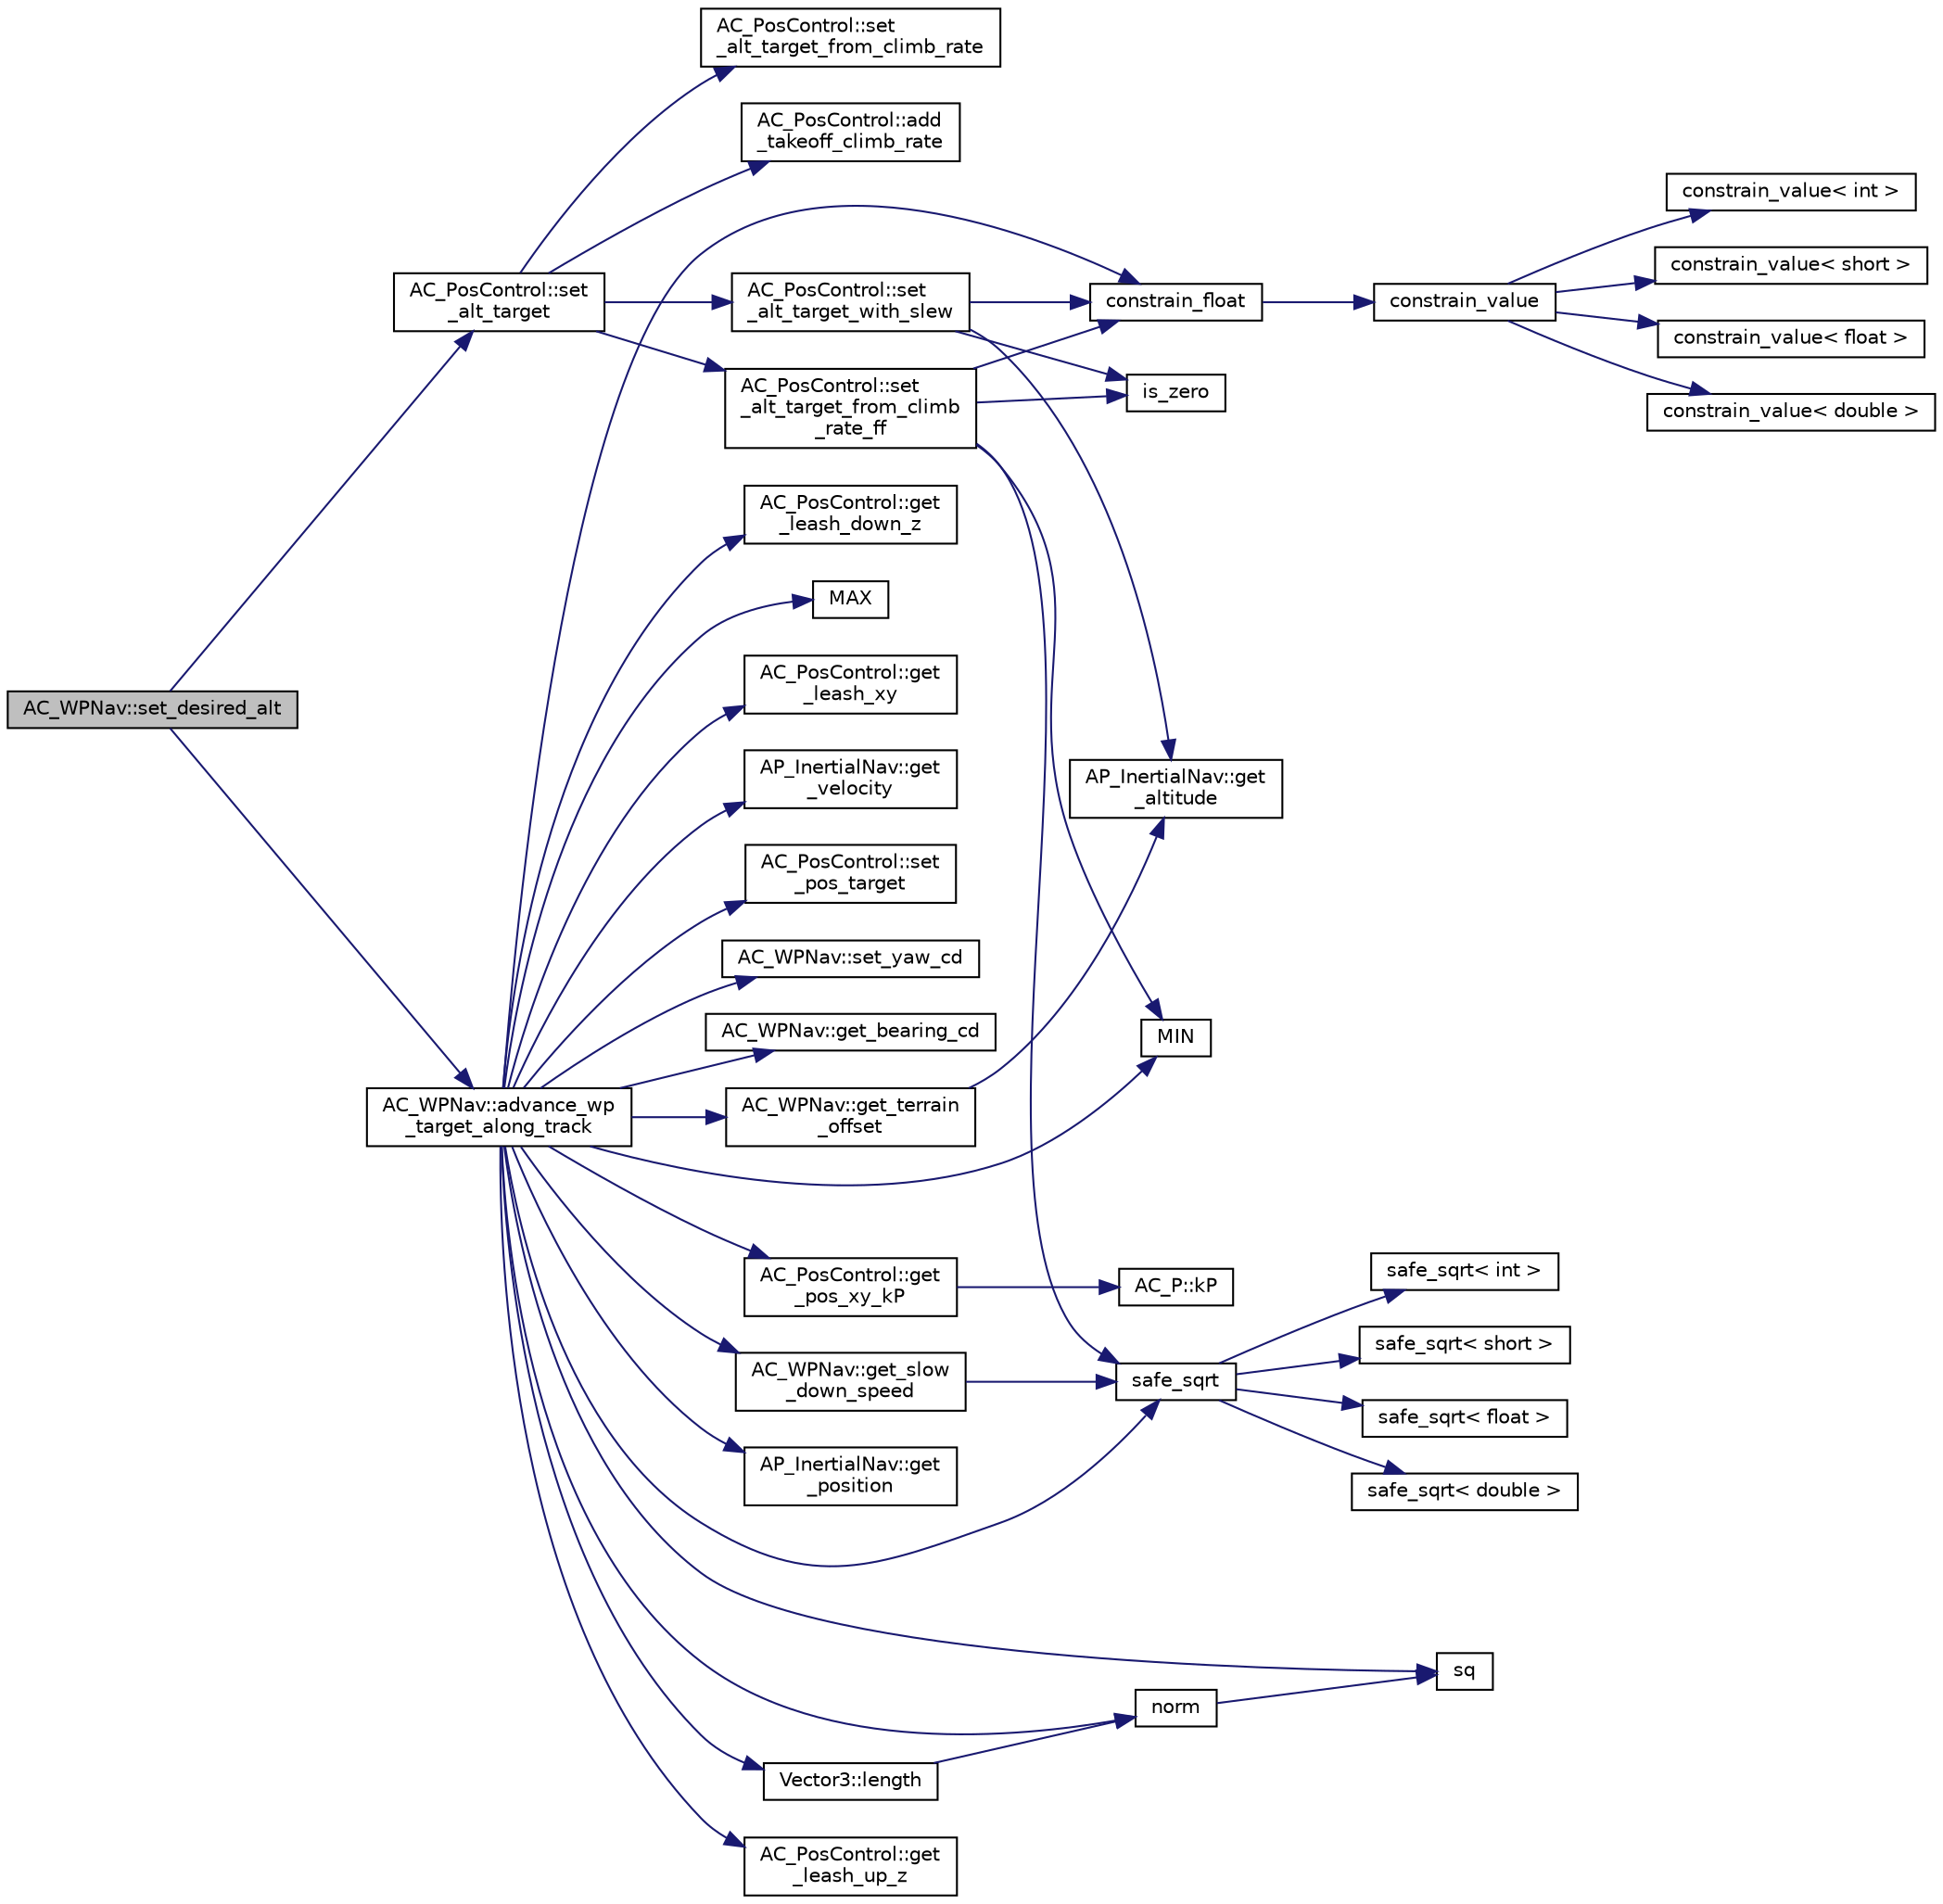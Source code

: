 digraph "AC_WPNav::set_desired_alt"
{
 // INTERACTIVE_SVG=YES
  edge [fontname="Helvetica",fontsize="10",labelfontname="Helvetica",labelfontsize="10"];
  node [fontname="Helvetica",fontsize="10",shape=record];
  rankdir="LR";
  Node1 [label="AC_WPNav::set_desired_alt",height=0.2,width=0.4,color="black", fillcolor="grey75", style="filled", fontcolor="black"];
  Node1 -> Node2 [color="midnightblue",fontsize="10",style="solid",fontname="Helvetica"];
  Node2 [label="AC_PosControl::set\l_alt_target",height=0.2,width=0.4,color="black", fillcolor="white", style="filled",URL="$classAC__PosControl.html#a4ba57bbeb61365135b713ed19b5aba35",tooltip="set_alt_target - set altitude target in cm above home "];
  Node2 -> Node3 [color="midnightblue",fontsize="10",style="solid",fontname="Helvetica"];
  Node3 [label="AC_PosControl::set\l_alt_target_with_slew",height=0.2,width=0.4,color="black", fillcolor="white", style="filled",URL="$classAC__PosControl.html#abdf36318a7f50bebb43db11450dcbb1b"];
  Node3 -> Node4 [color="midnightblue",fontsize="10",style="solid",fontname="Helvetica"];
  Node4 [label="is_zero",height=0.2,width=0.4,color="black", fillcolor="white", style="filled",URL="$AP__Math_8h.html#a2a12cce483e9b870da70d30406d82c60"];
  Node3 -> Node5 [color="midnightblue",fontsize="10",style="solid",fontname="Helvetica"];
  Node5 [label="constrain_float",height=0.2,width=0.4,color="black", fillcolor="white", style="filled",URL="$AP__Math_8h.html#ad525609d9dba6ffa556a0fbf08a3f9b4"];
  Node5 -> Node6 [color="midnightblue",fontsize="10",style="solid",fontname="Helvetica"];
  Node6 [label="constrain_value",height=0.2,width=0.4,color="black", fillcolor="white", style="filled",URL="$AP__Math_8h.html#a20e8f8671c282c69c1954652b6d61585"];
  Node6 -> Node7 [color="midnightblue",fontsize="10",style="solid",fontname="Helvetica"];
  Node7 [label="constrain_value\< int \>",height=0.2,width=0.4,color="black", fillcolor="white", style="filled",URL="$AP__Math_8cpp.html#a37e8e901754cb9c8e53a8e3030c82c50"];
  Node6 -> Node8 [color="midnightblue",fontsize="10",style="solid",fontname="Helvetica"];
  Node8 [label="constrain_value\< short \>",height=0.2,width=0.4,color="black", fillcolor="white", style="filled",URL="$AP__Math_8cpp.html#afdbe107ec1987d318a6347816fbf2b89"];
  Node6 -> Node9 [color="midnightblue",fontsize="10",style="solid",fontname="Helvetica"];
  Node9 [label="constrain_value\< float \>",height=0.2,width=0.4,color="black", fillcolor="white", style="filled",URL="$AP__Math_8cpp.html#ae6c621670c214da687de21d4e3a92587"];
  Node6 -> Node10 [color="midnightblue",fontsize="10",style="solid",fontname="Helvetica"];
  Node10 [label="constrain_value\< double \>",height=0.2,width=0.4,color="black", fillcolor="white", style="filled",URL="$AP__Math_8cpp.html#afe3990b00e9abc43fa97dfaf8e32f5c4"];
  Node3 -> Node11 [color="midnightblue",fontsize="10",style="solid",fontname="Helvetica"];
  Node11 [label="AP_InertialNav::get\l_altitude",height=0.2,width=0.4,color="black", fillcolor="white", style="filled",URL="$classAP__InertialNav.html#ac47da3c171cdcaabb4bc3a2749762461"];
  Node2 -> Node12 [color="midnightblue",fontsize="10",style="solid",fontname="Helvetica"];
  Node12 [label="AC_PosControl::set\l_alt_target_from_climb_rate",height=0.2,width=0.4,color="black", fillcolor="white", style="filled",URL="$classAC__PosControl.html#aeb1a00e1e1eba467a1fb6aec60c2a03d"];
  Node2 -> Node13 [color="midnightblue",fontsize="10",style="solid",fontname="Helvetica"];
  Node13 [label="AC_PosControl::set\l_alt_target_from_climb\l_rate_ff",height=0.2,width=0.4,color="black", fillcolor="white", style="filled",URL="$classAC__PosControl.html#ab155864e4b4d10d2542d2444c2156ff0"];
  Node13 -> Node4 [color="midnightblue",fontsize="10",style="solid",fontname="Helvetica"];
  Node13 -> Node5 [color="midnightblue",fontsize="10",style="solid",fontname="Helvetica"];
  Node13 -> Node14 [color="midnightblue",fontsize="10",style="solid",fontname="Helvetica"];
  Node14 [label="MIN",height=0.2,width=0.4,color="black", fillcolor="white", style="filled",URL="$AP__Math_8h.html#a6b187a3fa1e9f663e89175e7e8e213d6"];
  Node13 -> Node15 [color="midnightblue",fontsize="10",style="solid",fontname="Helvetica"];
  Node15 [label="safe_sqrt",height=0.2,width=0.4,color="black", fillcolor="white", style="filled",URL="$AP__Math_8cpp.html#ac89eb1832d8e4d67fcf1ac07e3c25184"];
  Node15 -> Node16 [color="midnightblue",fontsize="10",style="solid",fontname="Helvetica"];
  Node16 [label="safe_sqrt\< int \>",height=0.2,width=0.4,color="black", fillcolor="white", style="filled",URL="$AP__Math_8cpp.html#aa5cb9421d48def32eb7574adb1b152b0"];
  Node15 -> Node17 [color="midnightblue",fontsize="10",style="solid",fontname="Helvetica"];
  Node17 [label="safe_sqrt\< short \>",height=0.2,width=0.4,color="black", fillcolor="white", style="filled",URL="$AP__Math_8cpp.html#a6952300e3d03222491051d674312b67d"];
  Node15 -> Node18 [color="midnightblue",fontsize="10",style="solid",fontname="Helvetica"];
  Node18 [label="safe_sqrt\< float \>",height=0.2,width=0.4,color="black", fillcolor="white", style="filled",URL="$AP__Math_8cpp.html#a40ae6cfccff676d9d2ff57e2e9ca549c"];
  Node15 -> Node19 [color="midnightblue",fontsize="10",style="solid",fontname="Helvetica"];
  Node19 [label="safe_sqrt\< double \>",height=0.2,width=0.4,color="black", fillcolor="white", style="filled",URL="$AP__Math_8cpp.html#acf6795fb73b8b915b53126f71cd2712a"];
  Node2 -> Node20 [color="midnightblue",fontsize="10",style="solid",fontname="Helvetica"];
  Node20 [label="AC_PosControl::add\l_takeoff_climb_rate",height=0.2,width=0.4,color="black", fillcolor="white", style="filled",URL="$classAC__PosControl.html#aea37a59cb777a85e230e141957e6dd8c"];
  Node1 -> Node21 [color="midnightblue",fontsize="10",style="solid",fontname="Helvetica"];
  Node21 [label="AC_WPNav::advance_wp\l_target_along_track",height=0.2,width=0.4,color="black", fillcolor="white", style="filled",URL="$classAC__WPNav.html#a603ec5c1a7654ccd9a227565cdbee275",tooltip="advance_wp_target_along_track - move target location along track from origin to destination ..."];
  Node21 -> Node22 [color="midnightblue",fontsize="10",style="solid",fontname="Helvetica"];
  Node22 [label="AP_InertialNav::get\l_position",height=0.2,width=0.4,color="black", fillcolor="white", style="filled",URL="$classAP__InertialNav.html#a39348dd51a8c32fe16d01dfef284e31a"];
  Node21 -> Node23 [color="midnightblue",fontsize="10",style="solid",fontname="Helvetica"];
  Node23 [label="AC_WPNav::get_terrain\l_offset",height=0.2,width=0.4,color="black", fillcolor="white", style="filled",URL="$classAC__WPNav.html#a89a2d6885b96dd09bab36ccda16a6dce"];
  Node23 -> Node11 [color="midnightblue",fontsize="10",style="solid",fontname="Helvetica"];
  Node21 -> Node24 [color="midnightblue",fontsize="10",style="solid",fontname="Helvetica"];
  Node24 [label="norm",height=0.2,width=0.4,color="black", fillcolor="white", style="filled",URL="$AP__Math_8h.html#adc76d4a5e5c9ae8cb7ab17b55c40d636"];
  Node24 -> Node25 [color="midnightblue",fontsize="10",style="solid",fontname="Helvetica"];
  Node25 [label="sq",height=0.2,width=0.4,color="black", fillcolor="white", style="filled",URL="$AP__Math_8h.html#a0375e3d67fd3911cacee5c3e1408c0f2"];
  Node21 -> Node26 [color="midnightblue",fontsize="10",style="solid",fontname="Helvetica"];
  Node26 [label="AC_PosControl::get\l_leash_up_z",height=0.2,width=0.4,color="black", fillcolor="white", style="filled",URL="$classAC__PosControl.html#ab17ea3a4f6f232c9944712b39e76aac8"];
  Node21 -> Node27 [color="midnightblue",fontsize="10",style="solid",fontname="Helvetica"];
  Node27 [label="AC_PosControl::get\l_leash_down_z",height=0.2,width=0.4,color="black", fillcolor="white", style="filled",URL="$classAC__PosControl.html#aeba418c057fc5aa5aa784d809da98f14"];
  Node21 -> Node28 [color="midnightblue",fontsize="10",style="solid",fontname="Helvetica"];
  Node28 [label="MAX",height=0.2,width=0.4,color="black", fillcolor="white", style="filled",URL="$AP__Math_8h.html#a5c0b5c82749ac54970b2699d3c10ee9b"];
  Node21 -> Node29 [color="midnightblue",fontsize="10",style="solid",fontname="Helvetica"];
  Node29 [label="AC_PosControl::get\l_leash_xy",height=0.2,width=0.4,color="black", fillcolor="white", style="filled",URL="$classAC__PosControl.html#aa5759b18c7c1208b6979c728fb85f1e4"];
  Node21 -> Node15 [color="midnightblue",fontsize="10",style="solid",fontname="Helvetica"];
  Node21 -> Node25 [color="midnightblue",fontsize="10",style="solid",fontname="Helvetica"];
  Node21 -> Node30 [color="midnightblue",fontsize="10",style="solid",fontname="Helvetica"];
  Node30 [label="AP_InertialNav::get\l_velocity",height=0.2,width=0.4,color="black", fillcolor="white", style="filled",URL="$classAP__InertialNav.html#a5bfad40c8a4e0ca98aa09c80e17c4ff5"];
  Node21 -> Node31 [color="midnightblue",fontsize="10",style="solid",fontname="Helvetica"];
  Node31 [label="AC_PosControl::get\l_pos_xy_kP",height=0.2,width=0.4,color="black", fillcolor="white", style="filled",URL="$classAC__PosControl.html#a96d87c601aa6866bd9a743d024a08c51",tooltip="get_pos_xy_kP - returns xy position controller&#39;s kP gain "];
  Node31 -> Node32 [color="midnightblue",fontsize="10",style="solid",fontname="Helvetica"];
  Node32 [label="AC_P::kP",height=0.2,width=0.4,color="black", fillcolor="white", style="filled",URL="$classAC__P.html#a723b372dfceb74ddb2edbe11544e9d5a"];
  Node21 -> Node5 [color="midnightblue",fontsize="10",style="solid",fontname="Helvetica"];
  Node21 -> Node14 [color="midnightblue",fontsize="10",style="solid",fontname="Helvetica"];
  Node21 -> Node33 [color="midnightblue",fontsize="10",style="solid",fontname="Helvetica"];
  Node33 [label="AC_WPNav::get_slow\l_down_speed",height=0.2,width=0.4,color="black", fillcolor="white", style="filled",URL="$classAC__WPNav.html#aae13f4e84af1728e5d382a3f97a181db",tooltip="get_slow_down_speed - returns target speed of target point based on distance from the destination (in..."];
  Node33 -> Node15 [color="midnightblue",fontsize="10",style="solid",fontname="Helvetica"];
  Node21 -> Node34 [color="midnightblue",fontsize="10",style="solid",fontname="Helvetica"];
  Node34 [label="AC_PosControl::set\l_pos_target",height=0.2,width=0.4,color="black", fillcolor="white", style="filled",URL="$classAC__PosControl.html#ad70a79da0c5dcde97ccf848b03e7356a",tooltip="set_pos_target in cm from home "];
  Node21 -> Node35 [color="midnightblue",fontsize="10",style="solid",fontname="Helvetica"];
  Node35 [label="Vector3::length",height=0.2,width=0.4,color="black", fillcolor="white", style="filled",URL="$classVector3.html#ac1fd5514e368a1e1c2d13f71eda18345"];
  Node35 -> Node24 [color="midnightblue",fontsize="10",style="solid",fontname="Helvetica"];
  Node21 -> Node36 [color="midnightblue",fontsize="10",style="solid",fontname="Helvetica"];
  Node36 [label="AC_WPNav::set_yaw_cd",height=0.2,width=0.4,color="black", fillcolor="white", style="filled",URL="$classAC__WPNav.html#a62803bc368d69570cc6ec6c2f2d6495b"];
  Node21 -> Node37 [color="midnightblue",fontsize="10",style="solid",fontname="Helvetica"];
  Node37 [label="AC_WPNav::get_bearing_cd",height=0.2,width=0.4,color="black", fillcolor="white", style="filled",URL="$classAC__WPNav.html#acdde881fbaae3bc13155a34ee88a6e48",tooltip="get_bearing_cd - return bearing in centi-degrees between two positions "];
}
